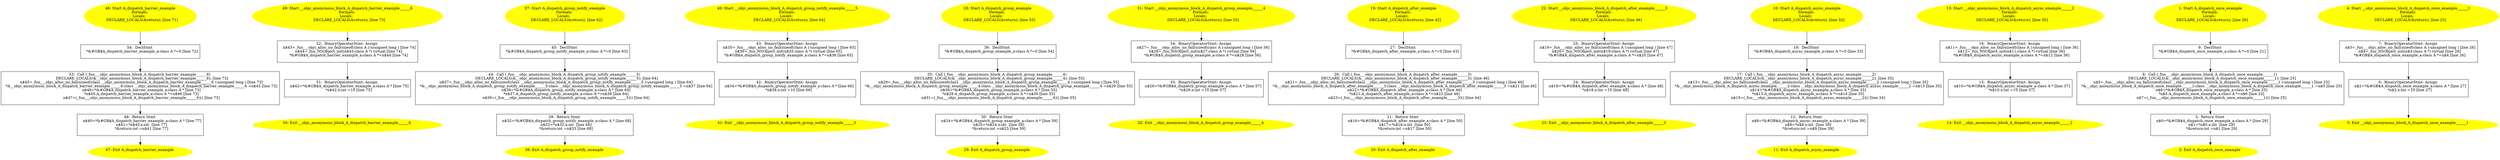 /* @generated */
digraph iCFG {
54 [label="54:  DeclStmt \n   *&#GB$A_dispatch_barrier_example_a:class A *=0 [line 72]\n " shape="box"]
	

	 54 -> 53 ;
53 [label="53:  Call (_fun___objc_anonymous_block_A_dispatch_barrier_example______6) \n   DECLARE_LOCALS(&__objc_anonymous_block_A_dispatch_barrier_example______6); [line 73]\n  n$45=_fun___objc_alloc_no_fail(sizeof(class __objc_anonymous_block_A_dispatch_barrier_example______6 ):unsigned long ) [line 73]\n  *&__objc_anonymous_block_A_dispatch_barrier_example______6:class __objc_anonymous_block_A_dispatch_barrier_example______6 =n$45 [line 73]\n  n$46=*&#GB$A_dispatch_barrier_example_a:class A * [line 73]\n  *n$45.A_dispatch_barrier_example_a:class A *=n$46 [line 73]\n  n$47=(_fun___objc_anonymous_block_A_dispatch_barrier_example______6)() [line 73]\n " shape="box"]
	

	 53 -> 48 ;
52 [label="52:  BinaryOperatorStmt: Assign \n   n$43=_fun___objc_alloc_no_fail(sizeof(class A ):unsigned long ) [line 74]\n  n$44=_fun_NSObject_init(n$43:class A *) virtual [line 74]\n  *&#GB$A_dispatch_barrier_example_a:class A *=n$44 [line 74]\n " shape="box"]
	

	 52 -> 51 ;
51 [label="51:  BinaryOperatorStmt: Assign \n   n$42=*&#GB$A_dispatch_barrier_example_a:class A * [line 75]\n  *n$42.x:int =10 [line 75]\n " shape="box"]
	

	 51 -> 50 ;
50 [label="50: Exit __objc_anonymous_block_A_dispatch_barrier_example______6 \n  " color=yellow style=filled]
	

49 [label="49: Start __objc_anonymous_block_A_dispatch_barrier_example______6\nFormals: \nLocals:  \n   DECLARE_LOCALS(&return); [line 73]\n " color=yellow style=filled]
	

	 49 -> 52 ;
48 [label="48:  Return Stmt \n   n$40=*&#GB$A_dispatch_barrier_example_a:class A * [line 77]\n  n$41=*n$40.x:int  [line 77]\n  *&return:int =n$41 [line 77]\n " shape="box"]
	

	 48 -> 47 ;
47 [label="47: Exit A_dispatch_barrier_example \n  " color=yellow style=filled]
	

46 [label="46: Start A_dispatch_barrier_example\nFormals: \nLocals:  \n   DECLARE_LOCALS(&return); [line 71]\n " color=yellow style=filled]
	

	 46 -> 54 ;
45 [label="45:  DeclStmt \n   *&#GB$A_dispatch_group_notify_example_a:class A *=0 [line 63]\n " shape="box"]
	

	 45 -> 44 ;
44 [label="44:  Call (_fun___objc_anonymous_block_A_dispatch_group_notify_example______5) \n   DECLARE_LOCALS(&__objc_anonymous_block_A_dispatch_group_notify_example______5); [line 64]\n  n$37=_fun___objc_alloc_no_fail(sizeof(class __objc_anonymous_block_A_dispatch_group_notify_example______5 ):unsigned long ) [line 64]\n  *&__objc_anonymous_block_A_dispatch_group_notify_example______5:class __objc_anonymous_block_A_dispatch_group_notify_example______5 =n$37 [line 64]\n  n$38=*&#GB$A_dispatch_group_notify_example_a:class A * [line 64]\n  *n$37.A_dispatch_group_notify_example_a:class A *=n$38 [line 64]\n  n$39=(_fun___objc_anonymous_block_A_dispatch_group_notify_example______5)() [line 64]\n " shape="box"]
	

	 44 -> 39 ;
43 [label="43:  BinaryOperatorStmt: Assign \n   n$35=_fun___objc_alloc_no_fail(sizeof(class A ):unsigned long ) [line 65]\n  n$36=_fun_NSObject_init(n$35:class A *) virtual [line 65]\n  *&#GB$A_dispatch_group_notify_example_a:class A *=n$36 [line 65]\n " shape="box"]
	

	 43 -> 42 ;
42 [label="42:  BinaryOperatorStmt: Assign \n   n$34=*&#GB$A_dispatch_group_notify_example_a:class A * [line 66]\n  *n$34.x:int =10 [line 66]\n " shape="box"]
	

	 42 -> 41 ;
41 [label="41: Exit __objc_anonymous_block_A_dispatch_group_notify_example______5 \n  " color=yellow style=filled]
	

40 [label="40: Start __objc_anonymous_block_A_dispatch_group_notify_example______5\nFormals: \nLocals:  \n   DECLARE_LOCALS(&return); [line 64]\n " color=yellow style=filled]
	

	 40 -> 43 ;
39 [label="39:  Return Stmt \n   n$32=*&#GB$A_dispatch_group_notify_example_a:class A * [line 68]\n  n$33=*n$32.x:int  [line 68]\n  *&return:int =n$33 [line 68]\n " shape="box"]
	

	 39 -> 38 ;
38 [label="38: Exit A_dispatch_group_notify_example \n  " color=yellow style=filled]
	

37 [label="37: Start A_dispatch_group_notify_example\nFormals: \nLocals:  \n   DECLARE_LOCALS(&return); [line 62]\n " color=yellow style=filled]
	

	 37 -> 45 ;
36 [label="36:  DeclStmt \n   *&#GB$A_dispatch_group_example_a:class A *=0 [line 54]\n " shape="box"]
	

	 36 -> 35 ;
35 [label="35:  Call (_fun___objc_anonymous_block_A_dispatch_group_example______4) \n   DECLARE_LOCALS(&__objc_anonymous_block_A_dispatch_group_example______4); [line 55]\n  n$29=_fun___objc_alloc_no_fail(sizeof(class __objc_anonymous_block_A_dispatch_group_example______4 ):unsigned long ) [line 55]\n  *&__objc_anonymous_block_A_dispatch_group_example______4:class __objc_anonymous_block_A_dispatch_group_example______4 =n$29 [line 55]\n  n$30=*&#GB$A_dispatch_group_example_a:class A * [line 55]\n  *n$29.A_dispatch_group_example_a:class A *=n$30 [line 55]\n  n$31=(_fun___objc_anonymous_block_A_dispatch_group_example______4)() [line 55]\n " shape="box"]
	

	 35 -> 30 ;
34 [label="34:  BinaryOperatorStmt: Assign \n   n$27=_fun___objc_alloc_no_fail(sizeof(class A ):unsigned long ) [line 56]\n  n$28=_fun_NSObject_init(n$27:class A *) virtual [line 56]\n  *&#GB$A_dispatch_group_example_a:class A *=n$28 [line 56]\n " shape="box"]
	

	 34 -> 33 ;
33 [label="33:  BinaryOperatorStmt: Assign \n   n$26=*&#GB$A_dispatch_group_example_a:class A * [line 57]\n  *n$26.x:int =10 [line 57]\n " shape="box"]
	

	 33 -> 32 ;
32 [label="32: Exit __objc_anonymous_block_A_dispatch_group_example______4 \n  " color=yellow style=filled]
	

31 [label="31: Start __objc_anonymous_block_A_dispatch_group_example______4\nFormals: \nLocals:  \n   DECLARE_LOCALS(&return); [line 55]\n " color=yellow style=filled]
	

	 31 -> 34 ;
30 [label="30:  Return Stmt \n   n$24=*&#GB$A_dispatch_group_example_a:class A * [line 59]\n  n$25=*n$24.x:int  [line 59]\n  *&return:int =n$25 [line 59]\n " shape="box"]
	

	 30 -> 29 ;
29 [label="29: Exit A_dispatch_group_example \n  " color=yellow style=filled]
	

28 [label="28: Start A_dispatch_group_example\nFormals: \nLocals:  \n   DECLARE_LOCALS(&return); [line 53]\n " color=yellow style=filled]
	

	 28 -> 36 ;
27 [label="27:  DeclStmt \n   *&#GB$A_dispatch_after_example_a:class A *=0 [line 43]\n " shape="box"]
	

	 27 -> 26 ;
26 [label="26:  Call (_fun___objc_anonymous_block_A_dispatch_after_example______3) \n   DECLARE_LOCALS(&__objc_anonymous_block_A_dispatch_after_example______3); [line 46]\n  n$21=_fun___objc_alloc_no_fail(sizeof(class __objc_anonymous_block_A_dispatch_after_example______3 ):unsigned long ) [line 46]\n  *&__objc_anonymous_block_A_dispatch_after_example______3:class __objc_anonymous_block_A_dispatch_after_example______3 =n$21 [line 46]\n  n$22=*&#GB$A_dispatch_after_example_a:class A * [line 46]\n  *n$21.A_dispatch_after_example_a:class A *=n$22 [line 46]\n  n$23=(_fun___objc_anonymous_block_A_dispatch_after_example______3)() [line 44]\n " shape="box"]
	

	 26 -> 21 ;
25 [label="25:  BinaryOperatorStmt: Assign \n   n$19=_fun___objc_alloc_no_fail(sizeof(class A ):unsigned long ) [line 47]\n  n$20=_fun_NSObject_init(n$19:class A *) virtual [line 47]\n  *&#GB$A_dispatch_after_example_a:class A *=n$20 [line 47]\n " shape="box"]
	

	 25 -> 24 ;
24 [label="24:  BinaryOperatorStmt: Assign \n   n$18=*&#GB$A_dispatch_after_example_a:class A * [line 48]\n  *n$18.x:int =10 [line 48]\n " shape="box"]
	

	 24 -> 23 ;
23 [label="23: Exit __objc_anonymous_block_A_dispatch_after_example______3 \n  " color=yellow style=filled]
	

22 [label="22: Start __objc_anonymous_block_A_dispatch_after_example______3\nFormals: \nLocals:  \n   DECLARE_LOCALS(&return); [line 46]\n " color=yellow style=filled]
	

	 22 -> 25 ;
21 [label="21:  Return Stmt \n   n$16=*&#GB$A_dispatch_after_example_a:class A * [line 50]\n  n$17=*n$16.x:int  [line 50]\n  *&return:int =n$17 [line 50]\n " shape="box"]
	

	 21 -> 20 ;
20 [label="20: Exit A_dispatch_after_example \n  " color=yellow style=filled]
	

19 [label="19: Start A_dispatch_after_example\nFormals: \nLocals:  \n   DECLARE_LOCALS(&return); [line 42]\n " color=yellow style=filled]
	

	 19 -> 27 ;
18 [label="18:  DeclStmt \n   *&#GB$A_dispatch_async_example_a:class A *=0 [line 33]\n " shape="box"]
	

	 18 -> 17 ;
17 [label="17:  Call (_fun___objc_anonymous_block_A_dispatch_async_example______2) \n   DECLARE_LOCALS(&__objc_anonymous_block_A_dispatch_async_example______2); [line 35]\n  n$13=_fun___objc_alloc_no_fail(sizeof(class __objc_anonymous_block_A_dispatch_async_example______2 ):unsigned long ) [line 35]\n  *&__objc_anonymous_block_A_dispatch_async_example______2:class __objc_anonymous_block_A_dispatch_async_example______2 =n$13 [line 35]\n  n$14=*&#GB$A_dispatch_async_example_a:class A * [line 35]\n  *n$13.A_dispatch_async_example_a:class A *=n$14 [line 35]\n  n$15=(_fun___objc_anonymous_block_A_dispatch_async_example______2)() [line 34]\n " shape="box"]
	

	 17 -> 12 ;
16 [label="16:  BinaryOperatorStmt: Assign \n   n$11=_fun___objc_alloc_no_fail(sizeof(class A ):unsigned long ) [line 36]\n  n$12=_fun_NSObject_init(n$11:class A *) virtual [line 36]\n  *&#GB$A_dispatch_async_example_a:class A *=n$12 [line 36]\n " shape="box"]
	

	 16 -> 15 ;
15 [label="15:  BinaryOperatorStmt: Assign \n   n$10=*&#GB$A_dispatch_async_example_a:class A * [line 37]\n  *n$10.x:int =10 [line 37]\n " shape="box"]
	

	 15 -> 14 ;
14 [label="14: Exit __objc_anonymous_block_A_dispatch_async_example______2 \n  " color=yellow style=filled]
	

13 [label="13: Start __objc_anonymous_block_A_dispatch_async_example______2\nFormals: \nLocals:  \n   DECLARE_LOCALS(&return); [line 35]\n " color=yellow style=filled]
	

	 13 -> 16 ;
12 [label="12:  Return Stmt \n   n$8=*&#GB$A_dispatch_async_example_a:class A * [line 39]\n  n$9=*n$8.x:int  [line 39]\n  *&return:int =n$9 [line 39]\n " shape="box"]
	

	 12 -> 11 ;
11 [label="11: Exit A_dispatch_async_example \n  " color=yellow style=filled]
	

10 [label="10: Start A_dispatch_async_example\nFormals: \nLocals:  \n   DECLARE_LOCALS(&return); [line 32]\n " color=yellow style=filled]
	

	 10 -> 18 ;
9 [label="9:  DeclStmt \n   *&#GB$A_dispatch_once_example_a:class A *=0 [line 21]\n " shape="box"]
	

	 9 -> 8 ;
8 [label="8:  Call (_fun___objc_anonymous_block_A_dispatch_once_example______1) \n   DECLARE_LOCALS(&__objc_anonymous_block_A_dispatch_once_example______1); [line 25]\n  n$5=_fun___objc_alloc_no_fail(sizeof(class __objc_anonymous_block_A_dispatch_once_example______1 ):unsigned long ) [line 25]\n  *&__objc_anonymous_block_A_dispatch_once_example______1:class __objc_anonymous_block_A_dispatch_once_example______1 =n$5 [line 25]\n  n$6=*&#GB$A_dispatch_once_example_a:class A * [line 25]\n  *n$5.A_dispatch_once_example_a:class A *=n$6 [line 25]\n  n$7=(_fun___objc_anonymous_block_A_dispatch_once_example______1)() [line 25]\n " shape="box"]
	

	 8 -> 3 ;
7 [label="7:  BinaryOperatorStmt: Assign \n   n$3=_fun___objc_alloc_no_fail(sizeof(class A ):unsigned long ) [line 26]\n  n$4=_fun_NSObject_init(n$3:class A *) virtual [line 26]\n  *&#GB$A_dispatch_once_example_a:class A *=n$4 [line 26]\n " shape="box"]
	

	 7 -> 6 ;
6 [label="6:  BinaryOperatorStmt: Assign \n   n$2=*&#GB$A_dispatch_once_example_a:class A * [line 27]\n  *n$2.x:int =10 [line 27]\n " shape="box"]
	

	 6 -> 5 ;
5 [label="5: Exit __objc_anonymous_block_A_dispatch_once_example______1 \n  " color=yellow style=filled]
	

4 [label="4: Start __objc_anonymous_block_A_dispatch_once_example______1\nFormals: \nLocals:  \n   DECLARE_LOCALS(&return); [line 25]\n " color=yellow style=filled]
	

	 4 -> 7 ;
3 [label="3:  Return Stmt \n   n$0=*&#GB$A_dispatch_once_example_a:class A * [line 29]\n  n$1=*n$0.x:int  [line 29]\n  *&return:int =n$1 [line 29]\n " shape="box"]
	

	 3 -> 2 ;
2 [label="2: Exit A_dispatch_once_example \n  " color=yellow style=filled]
	

1 [label="1: Start A_dispatch_once_example\nFormals: \nLocals:  \n   DECLARE_LOCALS(&return); [line 20]\n " color=yellow style=filled]
	

	 1 -> 9 ;
}
